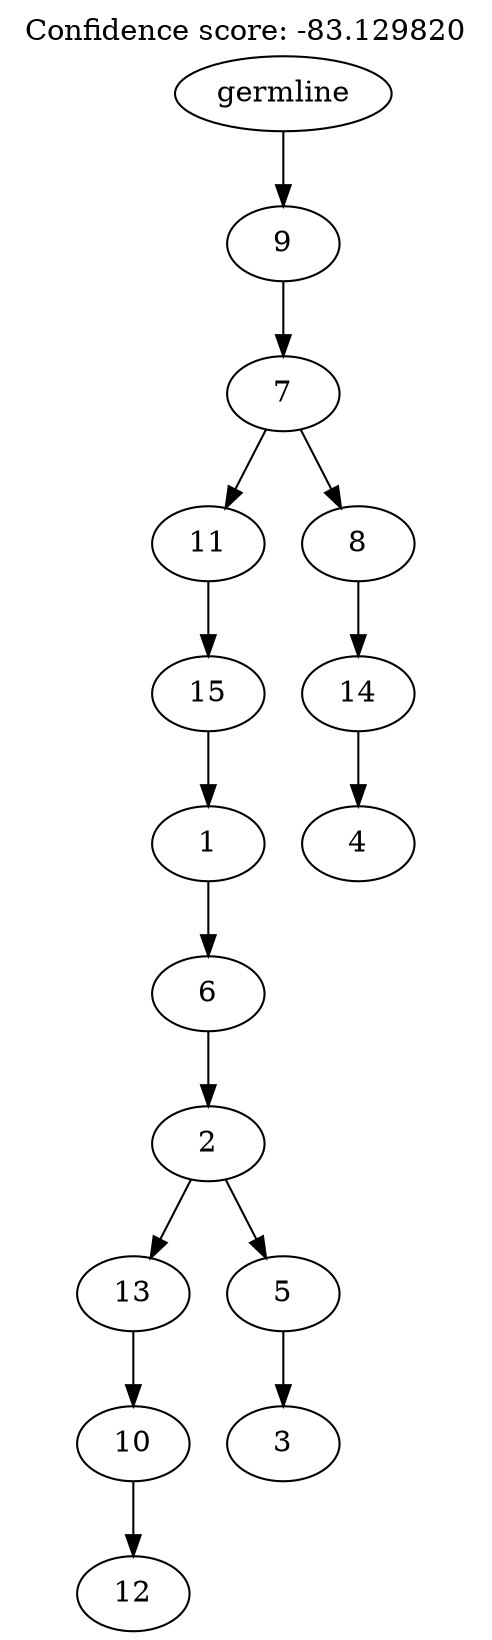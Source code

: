 digraph g {
	"14" -> "15";
	"15" [label="12"];
	"13" -> "14";
	"14" [label="10"];
	"11" -> "12";
	"12" [label="3"];
	"10" -> "11";
	"11" [label="5"];
	"10" -> "13";
	"13" [label="13"];
	"9" -> "10";
	"10" [label="2"];
	"8" -> "9";
	"9" [label="6"];
	"7" -> "8";
	"8" [label="1"];
	"6" -> "7";
	"7" [label="15"];
	"4" -> "5";
	"5" [label="4"];
	"3" -> "4";
	"4" [label="14"];
	"2" -> "3";
	"3" [label="8"];
	"2" -> "6";
	"6" [label="11"];
	"1" -> "2";
	"2" [label="7"];
	"0" -> "1";
	"1" [label="9"];
	"0" [label="germline"];
	labelloc="t";
	label="Confidence score: -83.129820";
}
